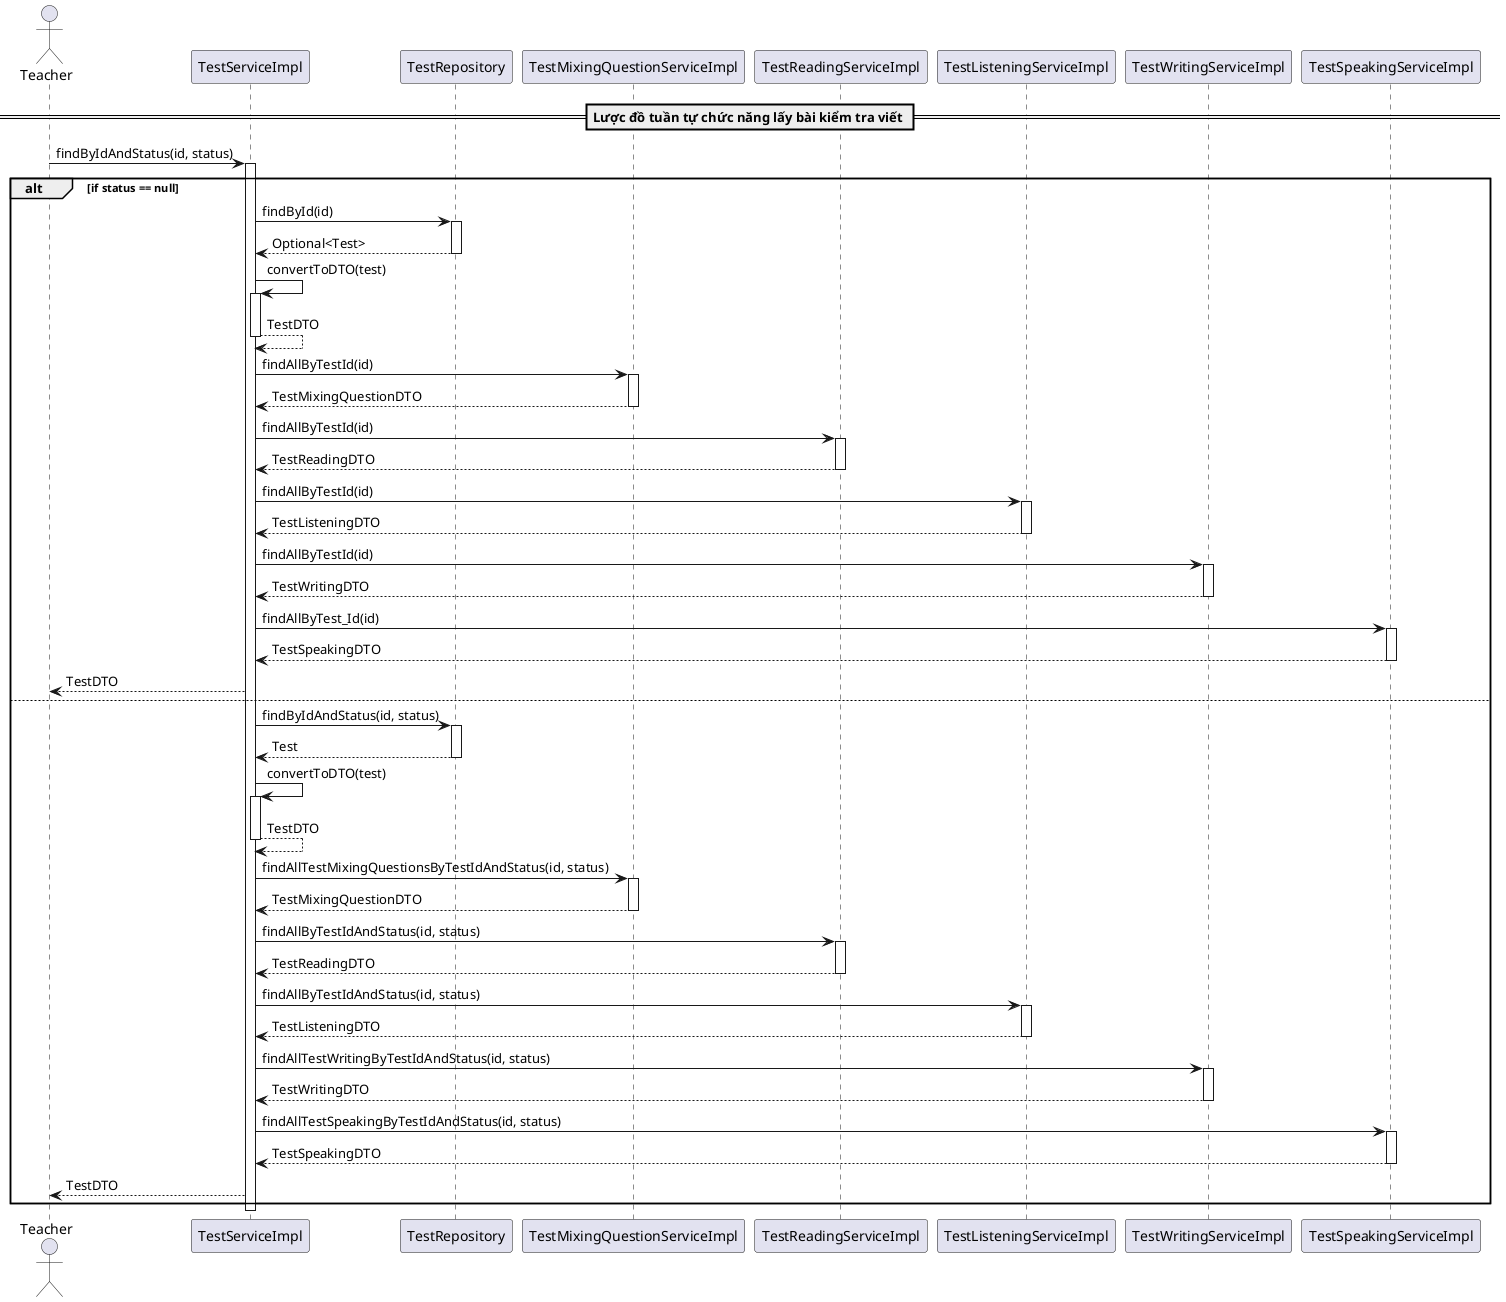 @startuml findByIdAndStatus

actor "Teacher" as Teacher
participant "TestServiceImpl" as TestServiceImpl
participant "TestRepository" as TestRepository
participant "TestMixingQuestionServiceImpl" as TestMixingQuestionServiceImpl
participant "TestReadingServiceImpl" as TestReadingServiceImpl
participant "TestListeningServiceImpl" as TestListeningServiceImpl
participant "TestWritingServiceImpl" as TestWritingServiceImpl
participant "TestSpeakingServiceImpl" as TestSpeakingServiceImpl


== Lược đồ tuần tự chức năng lấy bài kiểm tra viết ==
Teacher -> TestServiceImpl: findByIdAndStatus(id, status)
activate TestServiceImpl

alt if status == null

    TestServiceImpl -> TestRepository: findById(id)
    activate TestRepository
    TestRepository --> TestServiceImpl: Optional<Test>
    deactivate TestRepository

    TestServiceImpl -> TestServiceImpl: convertToDTO(test)
    activate TestServiceImpl
    TestServiceImpl --> TestServiceImpl: TestDTO
    deactivate TestServiceImpl

    TestServiceImpl -> TestMixingQuestionServiceImpl: findAllByTestId(id)
    activate TestMixingQuestionServiceImpl
    TestMixingQuestionServiceImpl --> TestServiceImpl: TestMixingQuestionDTO
    deactivate TestMixingQuestionServiceImpl

    TestServiceImpl -> TestReadingServiceImpl: findAllByTestId(id)
    activate TestReadingServiceImpl
    TestReadingServiceImpl --> TestServiceImpl: TestReadingDTO
    deactivate TestReadingServiceImpl

    TestServiceImpl -> TestListeningServiceImpl: findAllByTestId(id)
    activate TestListeningServiceImpl
    TestListeningServiceImpl --> TestServiceImpl: TestListeningDTO
    deactivate TestListeningServiceImpl

    TestServiceImpl -> TestWritingServiceImpl: findAllByTestId(id)
    activate TestWritingServiceImpl
    TestWritingServiceImpl --> TestServiceImpl: TestWritingDTO
    deactivate TestWritingServiceImpl

    TestServiceImpl -> TestSpeakingServiceImpl: findAllByTest_Id(id)
    activate TestSpeakingServiceImpl
    TestSpeakingServiceImpl --> TestServiceImpl: TestSpeakingDTO
    deactivate TestSpeakingServiceImpl

    TestServiceImpl --> Teacher: TestDTO

else

    TestServiceImpl -> TestRepository: findByIdAndStatus(id, status)
    activate TestRepository
    TestRepository --> TestServiceImpl: Test
    deactivate TestRepository

    TestServiceImpl -> TestServiceImpl: convertToDTO(test)
    activate TestServiceImpl
    TestServiceImpl --> TestServiceImpl: TestDTO
    deactivate TestServiceImpl

    TestServiceImpl -> TestMixingQuestionServiceImpl: findAllTestMixingQuestionsByTestIdAndStatus(id, status)
    activate TestMixingQuestionServiceImpl
    TestMixingQuestionServiceImpl --> TestServiceImpl: TestMixingQuestionDTO
    deactivate TestMixingQuestionServiceImpl

    TestServiceImpl -> TestReadingServiceImpl: findAllByTestIdAndStatus(id, status)
    activate TestReadingServiceImpl
    TestReadingServiceImpl --> TestServiceImpl: TestReadingDTO
    deactivate TestReadingServiceImpl

    TestServiceImpl -> TestListeningServiceImpl: findAllByTestIdAndStatus(id, status)
    activate TestListeningServiceImpl
    TestListeningServiceImpl --> TestServiceImpl: TestListeningDTO
    deactivate TestListeningServiceImpl

    TestServiceImpl -> TestWritingServiceImpl: findAllTestWritingByTestIdAndStatus(id, status)
    activate TestWritingServiceImpl
    TestWritingServiceImpl --> TestServiceImpl: TestWritingDTO
    deactivate TestWritingServiceImpl

    TestServiceImpl -> TestSpeakingServiceImpl: findAllTestSpeakingByTestIdAndStatus(id, status)
    activate TestSpeakingServiceImpl
    TestSpeakingServiceImpl --> TestServiceImpl: TestSpeakingDTO
    deactivate TestSpeakingServiceImpl

    TestServiceImpl --> Teacher: TestDTO

end

deactivate TestServiceImpl

@enduml

